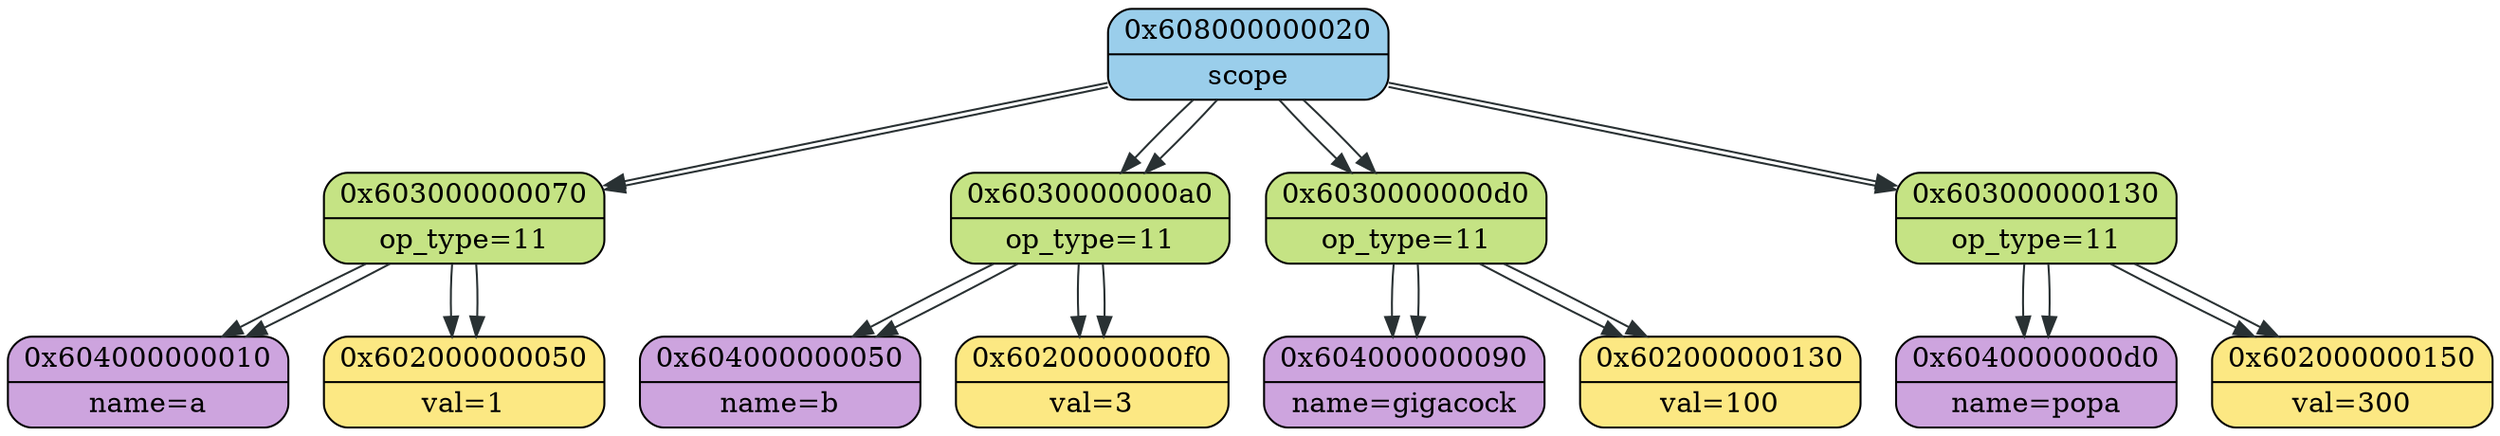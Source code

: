 digraph
{
    node_0x608000000020[shape = Mrecord, label = "{{0x608000000020} | {scope}}", style = "filled", fillcolor = "#9ACEEB"];
    node_0x603000000070[shape = Mrecord, label = "{{0x603000000070} | {op_type=11}}", style = "filled", fillcolor = "#C5E384"];
    node_0x604000000010[shape = Mrecord, label = "{{0x604000000010} | {name=a}}", style = "filled", fillcolor = "#CDA4DE"];
    node_0x602000000050[shape = Mrecord, label = "{{0x602000000050} | {val=1}}", style = "filled", fillcolor = "#FCE883"];
    node_0x603000000070->node_0x604000000010 [color = "#293133"];
    node_0x603000000070->node_0x602000000050 [color = "#293133"];
    node_0x608000000020->node_0x603000000070 [color = "#293133"];
    node_0x6030000000a0[shape = Mrecord, label = "{{0x6030000000a0} | {op_type=11}}", style = "filled", fillcolor = "#C5E384"];
    node_0x604000000050[shape = Mrecord, label = "{{0x604000000050} | {name=b}}", style = "filled", fillcolor = "#CDA4DE"];
    node_0x6020000000f0[shape = Mrecord, label = "{{0x6020000000f0} | {val=3}}", style = "filled", fillcolor = "#FCE883"];
    node_0x6030000000a0->node_0x604000000050 [color = "#293133"];
    node_0x6030000000a0->node_0x6020000000f0 [color = "#293133"];
    node_0x608000000020->node_0x6030000000a0 [color = "#293133"];
    node_0x6030000000d0[shape = Mrecord, label = "{{0x6030000000d0} | {op_type=11}}", style = "filled", fillcolor = "#C5E384"];
    node_0x604000000090[shape = Mrecord, label = "{{0x604000000090} | {name=gigacock}}", style = "filled", fillcolor = "#CDA4DE"];
    node_0x602000000130[shape = Mrecord, label = "{{0x602000000130} | {val=100}}", style = "filled", fillcolor = "#FCE883"];
    node_0x6030000000d0->node_0x604000000090 [color = "#293133"];
    node_0x6030000000d0->node_0x602000000130 [color = "#293133"];
    node_0x608000000020->node_0x6030000000d0 [color = "#293133"];
    node_0x603000000130[shape = Mrecord, label = "{{0x603000000130} | {op_type=11}}", style = "filled", fillcolor = "#C5E384"];
    node_0x6040000000d0[shape = Mrecord, label = "{{0x6040000000d0} | {name=popa}}", style = "filled", fillcolor = "#CDA4DE"];
    node_0x602000000150[shape = Mrecord, label = "{{0x602000000150} | {val=300}}", style = "filled", fillcolor = "#FCE883"];
    node_0x603000000130->node_0x6040000000d0 [color = "#293133"];
    node_0x603000000130->node_0x602000000150 [color = "#293133"];
    node_0x608000000020->node_0x603000000130 [color = "#293133"];
    node_0x603000000130[shape = Mrecord, label = "{{0x603000000130} | {op_type=11}}", style = "filled", fillcolor = "#C5E384"];
    node_0x6040000000d0[shape = Mrecord, label = "{{0x6040000000d0} | {name=popa}}", style = "filled", fillcolor = "#CDA4DE"];
    node_0x602000000150[shape = Mrecord, label = "{{0x602000000150} | {val=300}}", style = "filled", fillcolor = "#FCE883"];
    node_0x603000000130->node_0x6040000000d0 [color = "#293133"];
    node_0x603000000130->node_0x602000000150 [color = "#293133"];
    node_0x608000000020->node_0x603000000130 [color = "#293133"];
    node_0x6030000000d0[shape = Mrecord, label = "{{0x6030000000d0} | {op_type=11}}", style = "filled", fillcolor = "#C5E384"];
    node_0x604000000090[shape = Mrecord, label = "{{0x604000000090} | {name=gigacock}}", style = "filled", fillcolor = "#CDA4DE"];
    node_0x602000000130[shape = Mrecord, label = "{{0x602000000130} | {val=100}}", style = "filled", fillcolor = "#FCE883"];
    node_0x6030000000d0->node_0x604000000090 [color = "#293133"];
    node_0x6030000000d0->node_0x602000000130 [color = "#293133"];
    node_0x608000000020->node_0x6030000000d0 [color = "#293133"];
    node_0x6030000000a0[shape = Mrecord, label = "{{0x6030000000a0} | {op_type=11}}", style = "filled", fillcolor = "#C5E384"];
    node_0x604000000050[shape = Mrecord, label = "{{0x604000000050} | {name=b}}", style = "filled", fillcolor = "#CDA4DE"];
    node_0x6020000000f0[shape = Mrecord, label = "{{0x6020000000f0} | {val=3}}", style = "filled", fillcolor = "#FCE883"];
    node_0x6030000000a0->node_0x604000000050 [color = "#293133"];
    node_0x6030000000a0->node_0x6020000000f0 [color = "#293133"];
    node_0x608000000020->node_0x6030000000a0 [color = "#293133"];
    node_0x603000000070[shape = Mrecord, label = "{{0x603000000070} | {op_type=11}}", style = "filled", fillcolor = "#C5E384"];
    node_0x604000000010[shape = Mrecord, label = "{{0x604000000010} | {name=a}}", style = "filled", fillcolor = "#CDA4DE"];
    node_0x602000000050[shape = Mrecord, label = "{{0x602000000050} | {val=1}}", style = "filled", fillcolor = "#FCE883"];
    node_0x603000000070->node_0x604000000010 [color = "#293133"];
    node_0x603000000070->node_0x602000000050 [color = "#293133"];
    node_0x608000000020->node_0x603000000070 [color = "#293133"];
}